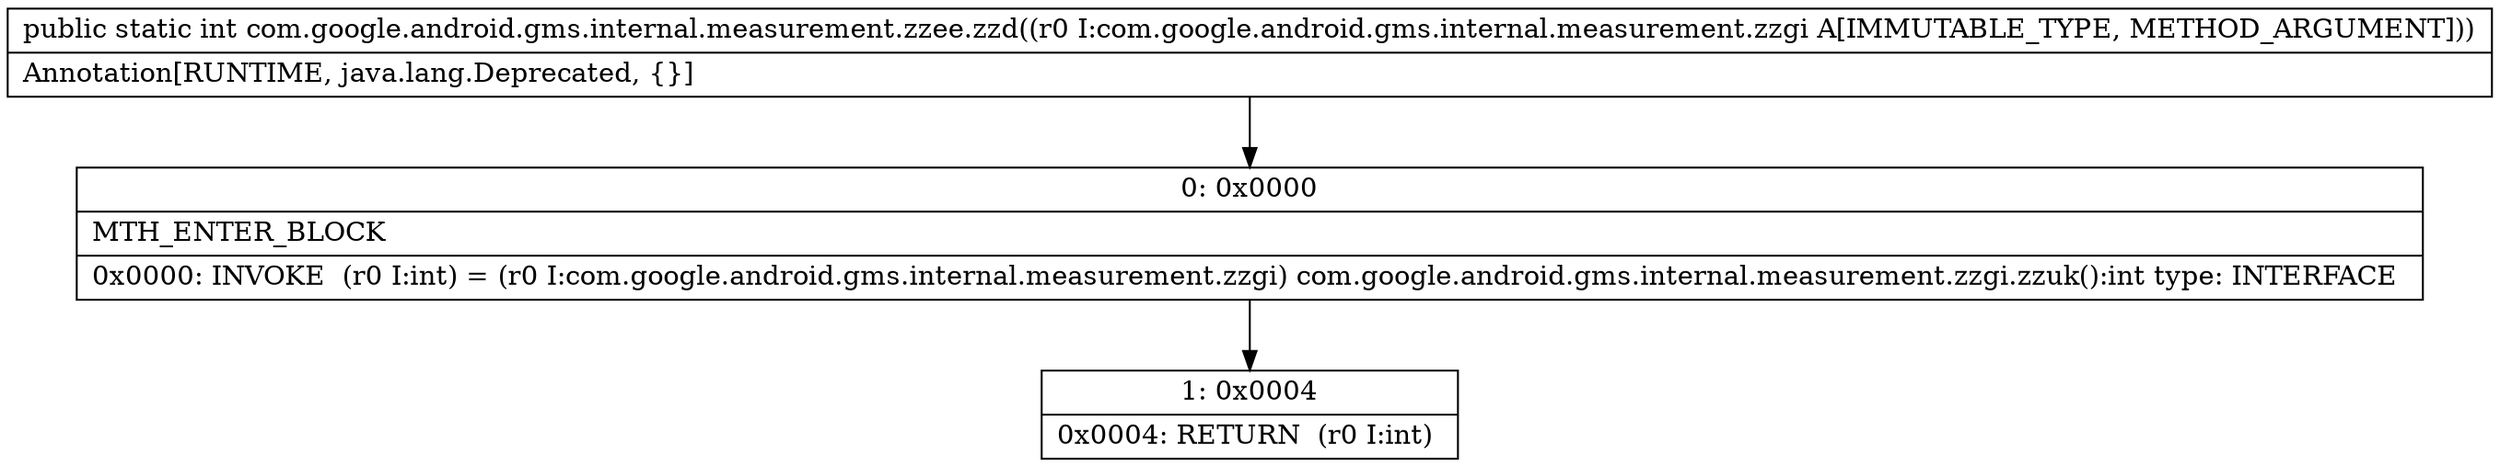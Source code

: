 digraph "CFG forcom.google.android.gms.internal.measurement.zzee.zzd(Lcom\/google\/android\/gms\/internal\/measurement\/zzgi;)I" {
Node_0 [shape=record,label="{0\:\ 0x0000|MTH_ENTER_BLOCK\l|0x0000: INVOKE  (r0 I:int) = (r0 I:com.google.android.gms.internal.measurement.zzgi) com.google.android.gms.internal.measurement.zzgi.zzuk():int type: INTERFACE \l}"];
Node_1 [shape=record,label="{1\:\ 0x0004|0x0004: RETURN  (r0 I:int) \l}"];
MethodNode[shape=record,label="{public static int com.google.android.gms.internal.measurement.zzee.zzd((r0 I:com.google.android.gms.internal.measurement.zzgi A[IMMUTABLE_TYPE, METHOD_ARGUMENT]))  | Annotation[RUNTIME, java.lang.Deprecated, \{\}]\l}"];
MethodNode -> Node_0;
Node_0 -> Node_1;
}

